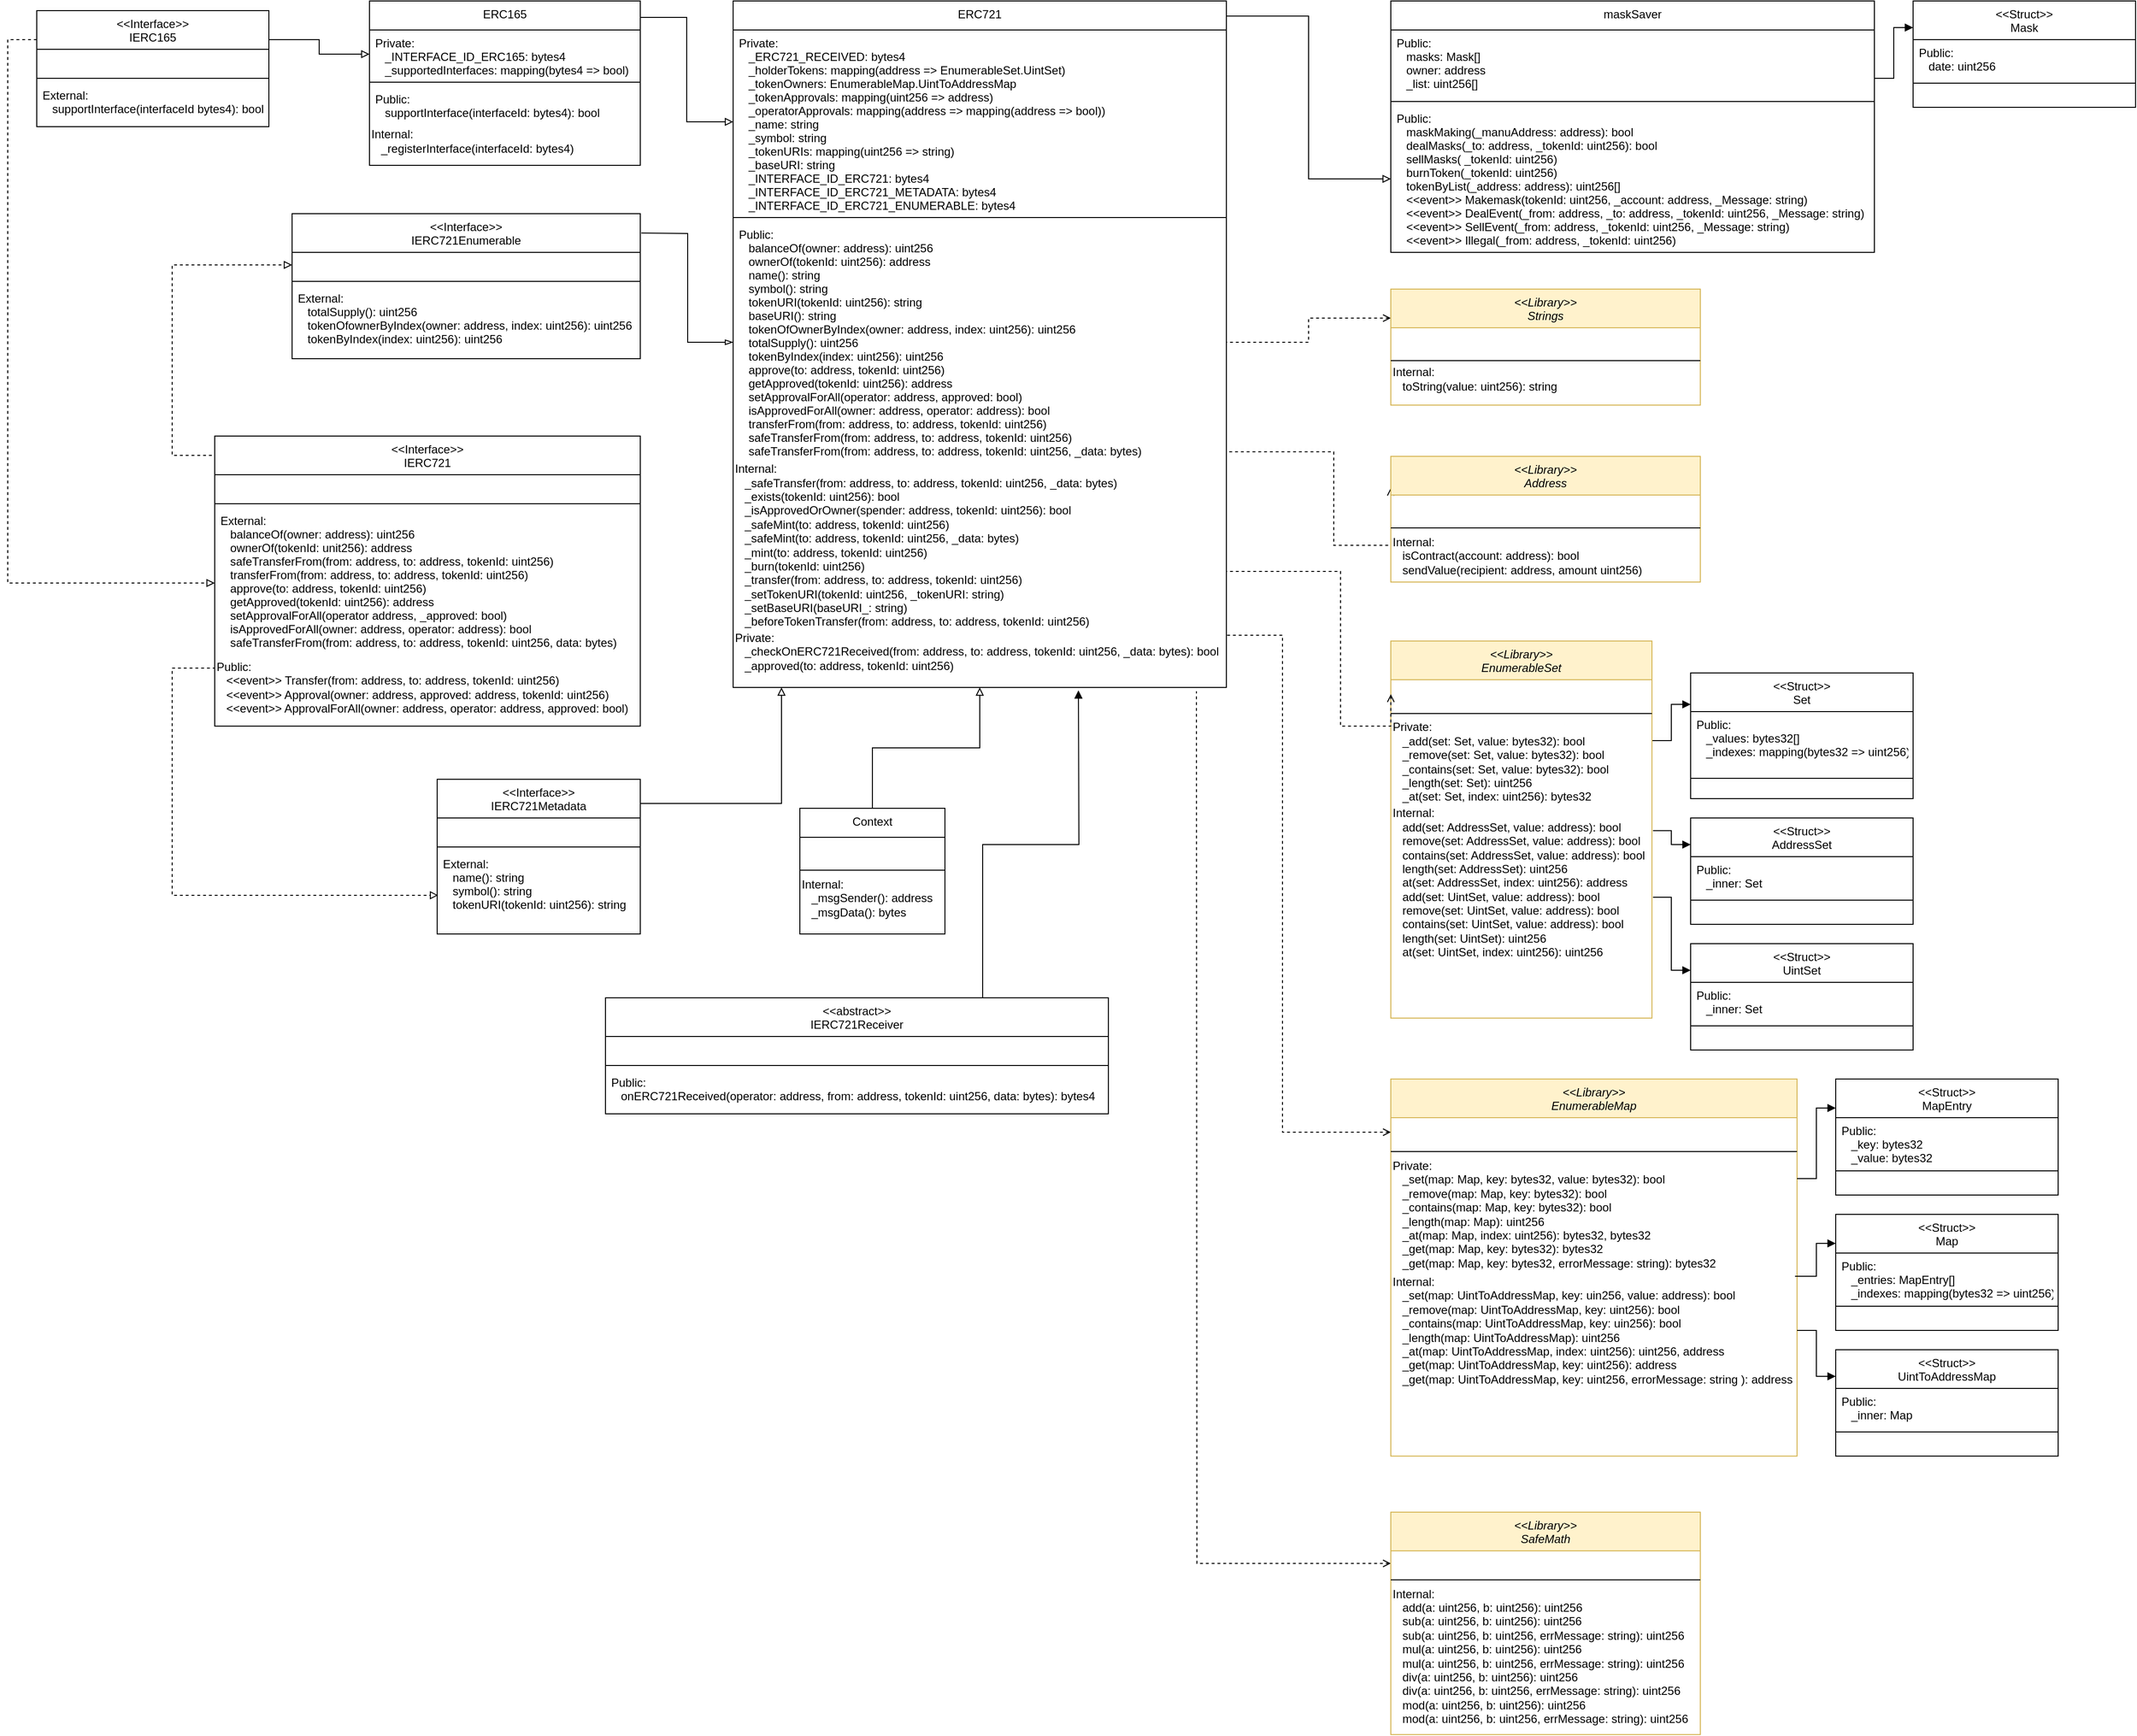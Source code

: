 <mxfile version="13.1.2" type="device"><diagram id="C5RBs43oDa-KdzZeNtuy" name="Page-1"><mxGraphModel dx="1570" dy="1242" grid="0" gridSize="10" guides="1" tooltips="1" connect="1" arrows="1" fold="1" page="0" pageScale="1" pageWidth="827" pageHeight="1169" background="none" math="0" shadow="0"><root><mxCell id="WIyWlLk6GJQsqaUBKTNV-0"/><mxCell id="WIyWlLk6GJQsqaUBKTNV-1" parent="WIyWlLk6GJQsqaUBKTNV-0"/><mxCell id="c-GMoZxC3GOVwgMM6Htn-142" style="edgeStyle=orthogonalEdgeStyle;rounded=0;orthogonalLoop=1;jettySize=auto;html=1;exitX=1;exitY=0.25;exitDx=0;exitDy=0;entryX=0;entryY=0.5;entryDx=0;entryDy=0;endArrow=block;endFill=0;" edge="1" parent="WIyWlLk6GJQsqaUBKTNV-1" source="c-GMoZxC3GOVwgMM6Htn-13" target="c-GMoZxC3GOVwgMM6Htn-94"><mxGeometry relative="1" as="geometry"/></mxCell><mxCell id="c-GMoZxC3GOVwgMM6Htn-150" style="edgeStyle=orthogonalEdgeStyle;rounded=0;orthogonalLoop=1;jettySize=auto;html=1;exitX=0;exitY=0.25;exitDx=0;exitDy=0;endArrow=block;endFill=0;dashed=1;" edge="1" parent="WIyWlLk6GJQsqaUBKTNV-1" source="c-GMoZxC3GOVwgMM6Htn-13" target="c-GMoZxC3GOVwgMM6Htn-11"><mxGeometry relative="1" as="geometry"><Array as="points"><mxPoint x="870" y="100"/><mxPoint x="870" y="662"/></Array></mxGeometry></mxCell><mxCell id="c-GMoZxC3GOVwgMM6Htn-151" style="edgeStyle=orthogonalEdgeStyle;rounded=0;orthogonalLoop=1;jettySize=auto;html=1;entryX=0;entryY=0.5;entryDx=0;entryDy=0;exitX=0.999;exitY=0.022;exitDx=0;exitDy=0;exitPerimeter=0;endArrow=block;endFill=0;" edge="1" parent="WIyWlLk6GJQsqaUBKTNV-1" source="c-GMoZxC3GOVwgMM6Htn-129" target="c-GMoZxC3GOVwgMM6Htn-115"><mxGeometry relative="1" as="geometry"><mxPoint x="2150" y="100" as="sourcePoint"/></mxGeometry></mxCell><mxCell id="c-GMoZxC3GOVwgMM6Htn-137" style="edgeStyle=orthogonalEdgeStyle;rounded=0;orthogonalLoop=1;jettySize=auto;html=1;entryX=0.5;entryY=1;entryDx=0;entryDy=0;exitX=0.5;exitY=0;exitDx=0;exitDy=0;endArrow=block;endFill=0;" edge="1" parent="WIyWlLk6GJQsqaUBKTNV-1" source="c-GMoZxC3GOVwgMM6Htn-98" target="c-GMoZxC3GOVwgMM6Htn-129"><mxGeometry relative="1" as="geometry"><mxPoint x="1530" y="833" as="sourcePoint"/></mxGeometry></mxCell><mxCell id="c-GMoZxC3GOVwgMM6Htn-139" style="edgeStyle=orthogonalEdgeStyle;rounded=0;orthogonalLoop=1;jettySize=auto;html=1;endArrow=blockThin;endFill=0;" edge="1" parent="WIyWlLk6GJQsqaUBKTNV-1" target="c-GMoZxC3GOVwgMM6Htn-132"><mxGeometry relative="1" as="geometry"><mxPoint x="1525" y="300" as="sourcePoint"/></mxGeometry></mxCell><mxCell id="c-GMoZxC3GOVwgMM6Htn-140" style="edgeStyle=orthogonalEdgeStyle;rounded=0;orthogonalLoop=1;jettySize=auto;html=1;exitX=1;exitY=0.25;exitDx=0;exitDy=0;endArrow=block;endFill=0;" edge="1" parent="WIyWlLk6GJQsqaUBKTNV-1" source="c-GMoZxC3GOVwgMM6Htn-75"><mxGeometry relative="1" as="geometry"><mxPoint x="1670" y="770" as="targetPoint"/><Array as="points"><mxPoint x="1524" y="890"/><mxPoint x="1670" y="890"/></Array></mxGeometry></mxCell><mxCell id="c-GMoZxC3GOVwgMM6Htn-141" style="edgeStyle=orthogonalEdgeStyle;rounded=0;orthogonalLoop=1;jettySize=auto;html=1;exitX=1;exitY=0.1;exitDx=0;exitDy=0;entryX=0;entryY=0.5;entryDx=0;entryDy=0;exitPerimeter=0;endArrow=block;endFill=0;" edge="1" parent="WIyWlLk6GJQsqaUBKTNV-1" source="c-GMoZxC3GOVwgMM6Htn-93" target="c-GMoZxC3GOVwgMM6Htn-130"><mxGeometry relative="1" as="geometry"/></mxCell><mxCell id="c-GMoZxC3GOVwgMM6Htn-148" style="edgeStyle=orthogonalEdgeStyle;rounded=0;orthogonalLoop=1;jettySize=auto;html=1;exitX=0;exitY=0.5;exitDx=0;exitDy=0;entryX=0;entryY=0.5;entryDx=0;entryDy=0;endArrow=block;endFill=0;dashed=1;" edge="1" parent="WIyWlLk6GJQsqaUBKTNV-1" source="c-GMoZxC3GOVwgMM6Htn-8" target="c-GMoZxC3GOVwgMM6Htn-86"><mxGeometry relative="1" as="geometry"><Array as="points"><mxPoint x="1084" y="530"/><mxPoint x="1040" y="530"/><mxPoint x="1040" y="333"/></Array></mxGeometry></mxCell><mxCell id="c-GMoZxC3GOVwgMM6Htn-149" style="edgeStyle=orthogonalEdgeStyle;rounded=0;orthogonalLoop=1;jettySize=auto;html=1;exitX=0;exitY=0.5;exitDx=0;exitDy=0;entryX=0.005;entryY=0.605;entryDx=0;entryDy=0;entryPerimeter=0;endArrow=block;endFill=0;dashed=1;" edge="1" parent="WIyWlLk6GJQsqaUBKTNV-1" source="c-GMoZxC3GOVwgMM6Htn-8" target="c-GMoZxC3GOVwgMM6Htn-78"><mxGeometry relative="1" as="geometry"><Array as="points"><mxPoint x="1084" y="750"/><mxPoint x="1040" y="750"/><mxPoint x="1040" y="985"/></Array></mxGeometry></mxCell><mxCell id="c-GMoZxC3GOVwgMM6Htn-152" style="edgeStyle=orthogonalEdgeStyle;rounded=0;orthogonalLoop=1;jettySize=auto;html=1;exitX=0;exitY=0.25;exitDx=0;exitDy=0;entryX=1;entryY=0.5;entryDx=0;entryDy=0;dashed=1;startArrow=open;startFill=0;endArrow=none;endFill=0;" edge="1" parent="WIyWlLk6GJQsqaUBKTNV-1" source="c-GMoZxC3GOVwgMM6Htn-67" target="c-GMoZxC3GOVwgMM6Htn-132"><mxGeometry relative="1" as="geometry"/></mxCell><mxCell id="c-GMoZxC3GOVwgMM6Htn-13" value="&lt;&lt;Interface&gt;&gt;&#10;IERC165" style="swimlane;fontStyle=0;align=center;verticalAlign=top;childLayout=stackLayout;horizontal=1;startSize=40;horizontalStack=0;resizeParent=1;resizeLast=0;collapsible=1;marginBottom=0;rounded=0;shadow=0;strokeWidth=1;" vertex="1" parent="WIyWlLk6GJQsqaUBKTNV-1"><mxGeometry x="900" y="70" width="240" height="120" as="geometry"><mxRectangle x="130" y="380" width="160" height="26" as="alternateBounds"/></mxGeometry></mxCell><mxCell id="c-GMoZxC3GOVwgMM6Htn-14" value=" " style="text;align=left;verticalAlign=top;spacingLeft=4;spacingRight=4;overflow=hidden;rotatable=0;points=[[0,0.5],[1,0.5]];portConstraint=eastwest;" vertex="1" parent="c-GMoZxC3GOVwgMM6Htn-13"><mxGeometry y="40" width="240" height="26" as="geometry"/></mxCell><mxCell id="c-GMoZxC3GOVwgMM6Htn-16" value="" style="line;html=1;strokeWidth=1;align=left;verticalAlign=middle;spacingTop=-1;spacingLeft=3;spacingRight=3;rotatable=0;labelPosition=right;points=[];portConstraint=eastwest;" vertex="1" parent="c-GMoZxC3GOVwgMM6Htn-13"><mxGeometry y="66" width="240" height="8" as="geometry"/></mxCell><mxCell id="c-GMoZxC3GOVwgMM6Htn-18" value="External:&#10;   supportInterface(interfaceId bytes4): bool" style="text;align=left;verticalAlign=top;spacingLeft=4;spacingRight=4;overflow=hidden;rotatable=0;points=[[0,0.5],[1,0.5]];portConstraint=eastwest;" vertex="1" parent="c-GMoZxC3GOVwgMM6Htn-13"><mxGeometry y="74" width="240" height="36" as="geometry"/></mxCell><mxCell id="c-GMoZxC3GOVwgMM6Htn-85" value="&lt;&lt;Interface&gt;&gt;&#10;IERC721Enumerable" style="swimlane;fontStyle=0;align=center;verticalAlign=top;childLayout=stackLayout;horizontal=1;startSize=40;horizontalStack=0;resizeParent=1;resizeLast=0;collapsible=1;marginBottom=0;rounded=0;shadow=0;strokeWidth=1;" vertex="1" parent="WIyWlLk6GJQsqaUBKTNV-1"><mxGeometry x="1164" y="280" width="360" height="150" as="geometry"><mxRectangle x="130" y="380" width="160" height="26" as="alternateBounds"/></mxGeometry></mxCell><mxCell id="c-GMoZxC3GOVwgMM6Htn-86" value=" " style="text;align=left;verticalAlign=top;spacingLeft=4;spacingRight=4;overflow=hidden;rotatable=0;points=[[0,0.5],[1,0.5]];portConstraint=eastwest;" vertex="1" parent="c-GMoZxC3GOVwgMM6Htn-85"><mxGeometry y="40" width="360" height="26" as="geometry"/></mxCell><mxCell id="c-GMoZxC3GOVwgMM6Htn-87" value="" style="line;html=1;strokeWidth=1;align=left;verticalAlign=middle;spacingTop=-1;spacingLeft=3;spacingRight=3;rotatable=0;labelPosition=right;points=[];portConstraint=eastwest;" vertex="1" parent="c-GMoZxC3GOVwgMM6Htn-85"><mxGeometry y="66" width="360" height="8" as="geometry"/></mxCell><mxCell id="c-GMoZxC3GOVwgMM6Htn-88" value="External:&#10;   totalSupply(): uint256&#10;   tokenOfownerByIndex(owner: address, index: uint256): uint256&#10;   tokenByIndex(index: uint256): uint256" style="text;align=left;verticalAlign=top;spacingLeft=4;spacingRight=4;overflow=hidden;rotatable=0;points=[[0,0.5],[1,0.5]];portConstraint=eastwest;fontStyle=0" vertex="1" parent="c-GMoZxC3GOVwgMM6Htn-85"><mxGeometry y="74" width="360" height="76" as="geometry"/></mxCell><mxCell id="c-GMoZxC3GOVwgMM6Htn-7" value="&lt;&lt;Interface&gt;&gt;&#10;IERC721" style="swimlane;fontStyle=0;align=center;verticalAlign=top;childLayout=stackLayout;horizontal=1;startSize=40;horizontalStack=0;resizeParent=1;resizeLast=0;collapsible=1;marginBottom=0;rounded=0;shadow=0;strokeWidth=1;" vertex="1" parent="WIyWlLk6GJQsqaUBKTNV-1"><mxGeometry x="1084" y="510" width="440" height="300" as="geometry"><mxRectangle x="130" y="380" width="160" height="26" as="alternateBounds"/></mxGeometry></mxCell><mxCell id="c-GMoZxC3GOVwgMM6Htn-8" value=" " style="text;align=left;verticalAlign=top;spacingLeft=4;spacingRight=4;overflow=hidden;rotatable=0;points=[[0,0.5],[1,0.5]];portConstraint=eastwest;" vertex="1" parent="c-GMoZxC3GOVwgMM6Htn-7"><mxGeometry y="40" width="440" height="26" as="geometry"/></mxCell><mxCell id="c-GMoZxC3GOVwgMM6Htn-10" value="" style="line;html=1;strokeWidth=1;align=left;verticalAlign=middle;spacingTop=-1;spacingLeft=3;spacingRight=3;rotatable=0;labelPosition=right;points=[];portConstraint=eastwest;" vertex="1" parent="c-GMoZxC3GOVwgMM6Htn-7"><mxGeometry y="66" width="440" height="8" as="geometry"/></mxCell><mxCell id="c-GMoZxC3GOVwgMM6Htn-11" value="External:&#10;   balanceOf(owner: address): uint256 &#10;   ownerOf(tokenId: unit256): address&#10;   safeTransferFrom(from: address, to: address, tokenId: uint256)&#10;   transferFrom(from: address, to: address, tokenId: uint256)&#10;   approve(to: address, tokenId: uint256)&#10;   getApproved(tokenId: uint256): address&#10;   setApprovalForAll(operator address, _approved: bool)&#10;   isApprovedForAll(owner: address, operator: address): bool&#10;   safeTransferFrom(from: address, to: address, tokenId: uint256, data: bytes)" style="text;align=left;verticalAlign=top;spacingLeft=4;spacingRight=4;overflow=hidden;rotatable=0;points=[[0,0.5],[1,0.5]];portConstraint=eastwest;fontStyle=0" vertex="1" parent="c-GMoZxC3GOVwgMM6Htn-7"><mxGeometry y="74" width="440" height="156" as="geometry"/></mxCell><mxCell id="c-GMoZxC3GOVwgMM6Htn-71" value="Public:&lt;br&gt;&amp;nbsp; &amp;nbsp;&amp;lt;&amp;lt;event&amp;gt;&amp;gt; Transfer(from: address, to: address, tokenId: uint256)&lt;br&gt;&amp;nbsp; &amp;nbsp;&amp;lt;&amp;lt;event&amp;gt;&amp;gt; Approval(owner: address, approved: address, tokenId: uint256)&lt;br&gt;&lt;span style=&quot;text-align: center&quot;&gt;&amp;nbsp; &amp;nbsp;&amp;lt;&amp;lt;event&amp;gt;&amp;gt; ApprovalForAll(owner: address, operator: address, approved: bool)&lt;/span&gt;" style="text;html=1;align=left;verticalAlign=middle;resizable=0;points=[];autosize=1;" vertex="1" parent="c-GMoZxC3GOVwgMM6Htn-7"><mxGeometry y="230" width="440" height="60" as="geometry"/></mxCell><mxCell id="c-GMoZxC3GOVwgMM6Htn-112" value="maskSaver" style="swimlane;fontStyle=0;align=center;verticalAlign=top;childLayout=stackLayout;horizontal=1;startSize=30;horizontalStack=0;resizeParent=1;resizeLast=0;collapsible=1;marginBottom=0;rounded=0;shadow=0;strokeWidth=1;" vertex="1" parent="WIyWlLk6GJQsqaUBKTNV-1"><mxGeometry x="2300" y="60" width="500" height="260" as="geometry"><mxRectangle x="130" y="380" width="160" height="26" as="alternateBounds"/></mxGeometry></mxCell><mxCell id="c-GMoZxC3GOVwgMM6Htn-113" value="Public:&#10;   masks: Mask[]&#10;   owner: address&#10;   _list: uint256[]&#10;" style="text;align=left;verticalAlign=top;spacingLeft=4;spacingRight=4;overflow=hidden;rotatable=0;points=[[0,0.5],[1,0.5]];portConstraint=eastwest;" vertex="1" parent="c-GMoZxC3GOVwgMM6Htn-112"><mxGeometry y="30" width="500" height="70" as="geometry"/></mxCell><mxCell id="c-GMoZxC3GOVwgMM6Htn-114" value="" style="line;html=1;strokeWidth=1;align=left;verticalAlign=middle;spacingTop=-1;spacingLeft=3;spacingRight=3;rotatable=0;labelPosition=right;points=[];portConstraint=eastwest;" vertex="1" parent="c-GMoZxC3GOVwgMM6Htn-112"><mxGeometry y="100" width="500" height="8" as="geometry"/></mxCell><mxCell id="c-GMoZxC3GOVwgMM6Htn-115" value="Public:&#10;   maskMaking(_manuAddress: address): bool&#10;   dealMasks(_to: address, _tokenId: uint256): bool&#10;   sellMasks( _tokenId: uint256)&#10;   burnToken(_tokenId: uint256)&#10;   tokenByList(_address: address): uint256[]&#10;   &lt;&lt;event&gt;&gt; Makemask(tokenId: uint256, _account: address, _Message: string)&#10;   &lt;&lt;event&gt;&gt; DealEvent(_from: address, _to: address, _tokenId: uint256, _Message: string)&#10;   &lt;&lt;event&gt;&gt; SellEvent(_from: address, _tokenId: uint256, _Message: string)&#10;   &lt;&lt;event&gt;&gt; Illegal(_from: address, _tokenId: uint256)&#10;   " style="text;align=left;verticalAlign=top;spacingLeft=4;spacingRight=4;overflow=hidden;rotatable=0;points=[[0,0.5],[1,0.5]];portConstraint=eastwest;fontStyle=0" vertex="1" parent="c-GMoZxC3GOVwgMM6Htn-112"><mxGeometry y="108" width="500" height="152" as="geometry"/></mxCell><mxCell id="c-GMoZxC3GOVwgMM6Htn-166" style="edgeStyle=orthogonalEdgeStyle;rounded=0;orthogonalLoop=1;jettySize=auto;html=1;exitX=0;exitY=0.25;exitDx=0;exitDy=0;entryX=1;entryY=0.714;entryDx=0;entryDy=0;entryPerimeter=0;endArrow=none;endFill=0;startArrow=block;startFill=1;" edge="1" parent="WIyWlLk6GJQsqaUBKTNV-1" source="c-GMoZxC3GOVwgMM6Htn-117" target="c-GMoZxC3GOVwgMM6Htn-113"><mxGeometry relative="1" as="geometry"/></mxCell><mxCell id="c-GMoZxC3GOVwgMM6Htn-117" value="&lt;&lt;Struct&gt;&gt;&#10;Mask" style="swimlane;fontStyle=0;align=center;verticalAlign=top;childLayout=stackLayout;horizontal=1;startSize=40;horizontalStack=0;resizeParent=1;resizeLast=0;collapsible=1;marginBottom=0;rounded=0;shadow=0;strokeWidth=1;" vertex="1" parent="WIyWlLk6GJQsqaUBKTNV-1"><mxGeometry x="2840" y="60" width="230" height="110" as="geometry"><mxRectangle x="130" y="380" width="160" height="26" as="alternateBounds"/></mxGeometry></mxCell><mxCell id="c-GMoZxC3GOVwgMM6Htn-118" value="Public:&#10;   date: uint256" style="text;align=left;verticalAlign=top;spacingLeft=4;spacingRight=4;overflow=hidden;rotatable=0;points=[[0,0.5],[1,0.5]];portConstraint=eastwest;" vertex="1" parent="c-GMoZxC3GOVwgMM6Htn-117"><mxGeometry y="40" width="230" height="40" as="geometry"/></mxCell><mxCell id="c-GMoZxC3GOVwgMM6Htn-119" value="" style="line;html=1;strokeWidth=1;align=left;verticalAlign=middle;spacingTop=-1;spacingLeft=3;spacingRight=3;rotatable=0;labelPosition=right;points=[];portConstraint=eastwest;" vertex="1" parent="c-GMoZxC3GOVwgMM6Htn-117"><mxGeometry y="80" width="230" height="10" as="geometry"/></mxCell><mxCell id="c-GMoZxC3GOVwgMM6Htn-129" value="ERC721" style="swimlane;fontStyle=0;align=center;verticalAlign=top;childLayout=stackLayout;horizontal=1;startSize=30;horizontalStack=0;resizeParent=1;resizeLast=0;collapsible=1;marginBottom=0;rounded=0;shadow=0;strokeWidth=1;" vertex="1" parent="WIyWlLk6GJQsqaUBKTNV-1"><mxGeometry x="1620" y="60" width="510" height="710" as="geometry"><mxRectangle x="130" y="380" width="160" height="26" as="alternateBounds"/></mxGeometry></mxCell><mxCell id="c-GMoZxC3GOVwgMM6Htn-130" value="Private:&#10;   _ERC721_RECEIVED: bytes4&#10;   _holderTokens: mapping(address =&gt; EnumerableSet.UintSet)&#10;   _tokenOwners: EnumerableMap.UintToAddressMap&#10;   _tokenApprovals: mapping(uint256 =&gt; address)&#10;   _operatorApprovals: mapping(address =&gt; mapping(address =&gt; bool))&#10;   _name: string&#10;   _symbol: string&#10;   _tokenURIs: mapping(uint256 =&gt; string)&#10;   _baseURI: string&#10;   _INTERFACE_ID_ERC721: bytes4&#10;   _INTERFACE_ID_ERC721_METADATA: bytes4&#10;   _INTERFACE_ID_ERC721_ENUMERABLE: bytes4" style="text;align=left;verticalAlign=top;spacingLeft=4;spacingRight=4;overflow=hidden;rotatable=0;points=[[0,0.5],[1,0.5]];portConstraint=eastwest;" vertex="1" parent="c-GMoZxC3GOVwgMM6Htn-129"><mxGeometry y="30" width="510" height="190" as="geometry"/></mxCell><mxCell id="c-GMoZxC3GOVwgMM6Htn-131" value="" style="line;html=1;strokeWidth=1;align=left;verticalAlign=middle;spacingTop=-1;spacingLeft=3;spacingRight=3;rotatable=0;labelPosition=right;points=[];portConstraint=eastwest;" vertex="1" parent="c-GMoZxC3GOVwgMM6Htn-129"><mxGeometry y="220" width="510" height="8" as="geometry"/></mxCell><mxCell id="c-GMoZxC3GOVwgMM6Htn-132" value="Public:&#10;   balanceOf(owner: address): uint256&#10;   ownerOf(tokenId: uint256): address&#10;   name(): string&#10;   symbol(): string&#10;   tokenURI(tokenId: uint256): string&#10;   baseURI(): string&#10;   tokenOfOwnerByIndex(owner: address, index: uint256): uint256&#10;   totalSupply(): uint256&#10;   tokenByIndex(index: uint256): uint256&#10;   approve(to: address, tokenId: uint256)&#10;   getApproved(tokenId: uint256): address&#10;   setApprovalForAll(operator: address, approved: bool)&#10;   isApprovedForAll(owner: address, operator: address): bool&#10;   transferFrom(from: address, to: address, tokenId: uint256)&#10;   safeTransferFrom(from: address, to: address, tokenId: uint256)&#10;   safeTransferFrom(from: address, to: address, tokenId: uint256, _data: bytes)" style="text;align=left;verticalAlign=top;spacingLeft=4;spacingRight=4;overflow=hidden;rotatable=0;points=[[0,0.5],[1,0.5]];portConstraint=eastwest;fontStyle=0" vertex="1" parent="c-GMoZxC3GOVwgMM6Htn-129"><mxGeometry y="228" width="510" height="250" as="geometry"/></mxCell><mxCell id="c-GMoZxC3GOVwgMM6Htn-133" value="Internal:&lt;br&gt;&amp;nbsp; &amp;nbsp;_safeTransfer(from: address, to: address, tokenId: uint256, _data: bytes)&lt;br&gt;&amp;nbsp; &amp;nbsp;_exists(tokenId: uint256): bool&lt;br&gt;&amp;nbsp; &amp;nbsp;_isApprovedOrOwner(spender: address, tokenId: uint256): bool&lt;br&gt;&amp;nbsp; &amp;nbsp;_safeMint(to: address, tokenId: uint256)&lt;br&gt;&amp;nbsp; &amp;nbsp;_safeMint(to: address, tokenId: uint256, _data: bytes)&lt;br&gt;&amp;nbsp; &amp;nbsp;_mint(to: address, tokenId: uint256)&lt;br&gt;&amp;nbsp; &amp;nbsp;_burn(tokenId: uint256)&lt;br&gt;&amp;nbsp; &amp;nbsp;_transfer(from: address, to: address, tokenId: uint256)&lt;br&gt;&amp;nbsp; &amp;nbsp;_setTokenURI(tokenId: uint256, _tokenURI: string)&lt;br&gt;&amp;nbsp; &amp;nbsp;_setBaseURI(baseURI_: string)&lt;br&gt;&amp;nbsp; &amp;nbsp;_beforeTokenTransfer(from: address, to: address, tokenId: uint256)" style="text;html=1;align=left;verticalAlign=middle;resizable=0;points=[];autosize=1;" vertex="1" parent="c-GMoZxC3GOVwgMM6Htn-129"><mxGeometry y="478" width="510" height="170" as="geometry"/></mxCell><mxCell id="c-GMoZxC3GOVwgMM6Htn-134" value="Private:&lt;br&gt;&amp;nbsp; &amp;nbsp;_checkOnERC721Received(from: address, to: address, tokenId: uint256, _data: bytes): bool&lt;br&gt;&amp;nbsp; &amp;nbsp;_approved(to: address, tokenId: uint256)" style="text;html=1;align=left;verticalAlign=middle;resizable=0;points=[];autosize=1;" vertex="1" parent="c-GMoZxC3GOVwgMM6Htn-129"><mxGeometry y="648" width="510" height="50" as="geometry"/></mxCell><mxCell id="c-GMoZxC3GOVwgMM6Htn-75" value="&lt;&lt;Interface&gt;&gt;&#10;IERC721Metadata" style="swimlane;fontStyle=0;align=center;verticalAlign=top;childLayout=stackLayout;horizontal=1;startSize=40;horizontalStack=0;resizeParent=1;resizeLast=0;collapsible=1;marginBottom=0;rounded=0;shadow=0;strokeWidth=1;" vertex="1" parent="WIyWlLk6GJQsqaUBKTNV-1"><mxGeometry x="1314" y="865" width="210" height="160" as="geometry"><mxRectangle x="130" y="380" width="160" height="26" as="alternateBounds"/></mxGeometry></mxCell><mxCell id="c-GMoZxC3GOVwgMM6Htn-76" value=" " style="text;align=left;verticalAlign=top;spacingLeft=4;spacingRight=4;overflow=hidden;rotatable=0;points=[[0,0.5],[1,0.5]];portConstraint=eastwest;" vertex="1" parent="c-GMoZxC3GOVwgMM6Htn-75"><mxGeometry y="40" width="210" height="26" as="geometry"/></mxCell><mxCell id="c-GMoZxC3GOVwgMM6Htn-77" value="" style="line;html=1;strokeWidth=1;align=left;verticalAlign=middle;spacingTop=-1;spacingLeft=3;spacingRight=3;rotatable=0;labelPosition=right;points=[];portConstraint=eastwest;" vertex="1" parent="c-GMoZxC3GOVwgMM6Htn-75"><mxGeometry y="66" width="210" height="8" as="geometry"/></mxCell><mxCell id="c-GMoZxC3GOVwgMM6Htn-78" value="External:&#10;   name(): string&#10;   symbol(): string&#10;   tokenURI(tokenId: uint256): string" style="text;align=left;verticalAlign=top;spacingLeft=4;spacingRight=4;overflow=hidden;rotatable=0;points=[[0,0.5],[1,0.5]];portConstraint=eastwest;fontStyle=0" vertex="1" parent="c-GMoZxC3GOVwgMM6Htn-75"><mxGeometry y="74" width="210" height="76" as="geometry"/></mxCell><mxCell id="c-GMoZxC3GOVwgMM6Htn-93" value="ERC165" style="swimlane;fontStyle=0;align=center;verticalAlign=top;childLayout=stackLayout;horizontal=1;startSize=30;horizontalStack=0;resizeParent=1;resizeLast=0;collapsible=1;marginBottom=0;rounded=0;shadow=0;strokeWidth=1;" vertex="1" parent="WIyWlLk6GJQsqaUBKTNV-1"><mxGeometry x="1244" y="60" width="280" height="170" as="geometry"><mxRectangle x="130" y="380" width="160" height="26" as="alternateBounds"/></mxGeometry></mxCell><mxCell id="c-GMoZxC3GOVwgMM6Htn-94" value="Private:&#10;   _INTERFACE_ID_ERC165: bytes4&#10;   _supportedInterfaces: mapping(bytes4 =&gt; bool)" style="text;align=left;verticalAlign=top;spacingLeft=4;spacingRight=4;overflow=hidden;rotatable=0;points=[[0,0.5],[1,0.5]];portConstraint=eastwest;" vertex="1" parent="c-GMoZxC3GOVwgMM6Htn-93"><mxGeometry y="30" width="280" height="50" as="geometry"/></mxCell><mxCell id="c-GMoZxC3GOVwgMM6Htn-95" value="" style="line;html=1;strokeWidth=1;align=left;verticalAlign=middle;spacingTop=-1;spacingLeft=3;spacingRight=3;rotatable=0;labelPosition=right;points=[];portConstraint=eastwest;" vertex="1" parent="c-GMoZxC3GOVwgMM6Htn-93"><mxGeometry y="80" width="280" height="8" as="geometry"/></mxCell><mxCell id="c-GMoZxC3GOVwgMM6Htn-96" value="Public:&#10;   supportInterface(interfaceId: bytes4): bool" style="text;align=left;verticalAlign=top;spacingLeft=4;spacingRight=4;overflow=hidden;rotatable=0;points=[[0,0.5],[1,0.5]];portConstraint=eastwest;fontStyle=0" vertex="1" parent="c-GMoZxC3GOVwgMM6Htn-93"><mxGeometry y="88" width="280" height="42" as="geometry"/></mxCell><mxCell id="c-GMoZxC3GOVwgMM6Htn-97" value="Internal:&lt;br&gt;&lt;div&gt;&lt;span&gt;&amp;nbsp; &amp;nbsp;_registerInterface(interfaceId: bytes4)&lt;/span&gt;&lt;/div&gt;" style="text;html=1;align=left;verticalAlign=middle;resizable=0;points=[];autosize=1;" vertex="1" parent="c-GMoZxC3GOVwgMM6Htn-93"><mxGeometry y="130" width="280" height="30" as="geometry"/></mxCell><mxCell id="c-GMoZxC3GOVwgMM6Htn-153" style="edgeStyle=orthogonalEdgeStyle;rounded=0;orthogonalLoop=1;jettySize=auto;html=1;exitX=0;exitY=0.25;exitDx=0;exitDy=0;entryX=1.003;entryY=0.953;entryDx=0;entryDy=0;entryPerimeter=0;startArrow=open;startFill=0;endArrow=none;endFill=0;dashed=1;" edge="1" parent="WIyWlLk6GJQsqaUBKTNV-1" source="c-GMoZxC3GOVwgMM6Htn-20" target="c-GMoZxC3GOVwgMM6Htn-132"><mxGeometry relative="1" as="geometry"><Array as="points"><mxPoint x="2241" y="623"/><mxPoint x="2241" y="526"/></Array></mxGeometry></mxCell><mxCell id="c-GMoZxC3GOVwgMM6Htn-167" style="edgeStyle=orthogonalEdgeStyle;rounded=0;orthogonalLoop=1;jettySize=auto;html=1;exitX=0;exitY=0.25;exitDx=0;exitDy=0;entryX=1;entryY=0.256;entryDx=0;entryDy=0;entryPerimeter=0;endArrow=none;endFill=0;startArrow=block;startFill=1;" edge="1" parent="WIyWlLk6GJQsqaUBKTNV-1" source="zkfFHV4jXpPFQw0GAbJ--6" target="c-GMoZxC3GOVwgMM6Htn-27"><mxGeometry relative="1" as="geometry"/></mxCell><mxCell id="zkfFHV4jXpPFQw0GAbJ--6" value="&lt;&lt;Struct&gt;&gt;&#10;Set" style="swimlane;fontStyle=0;align=center;verticalAlign=top;childLayout=stackLayout;horizontal=1;startSize=40;horizontalStack=0;resizeParent=1;resizeLast=0;collapsible=1;marginBottom=0;rounded=0;shadow=0;strokeWidth=1;" parent="WIyWlLk6GJQsqaUBKTNV-1" vertex="1"><mxGeometry x="2610" y="755" width="230" height="130" as="geometry"><mxRectangle x="130" y="380" width="160" height="26" as="alternateBounds"/></mxGeometry></mxCell><mxCell id="zkfFHV4jXpPFQw0GAbJ--7" value="Public:&#10;   _values: bytes32[]&#10;   _indexes: mapping(bytes32 =&gt; uint256)" style="text;align=left;verticalAlign=top;spacingLeft=4;spacingRight=4;overflow=hidden;rotatable=0;points=[[0,0.5],[1,0.5]];portConstraint=eastwest;" parent="zkfFHV4jXpPFQw0GAbJ--6" vertex="1"><mxGeometry y="40" width="230" height="64" as="geometry"/></mxCell><mxCell id="zkfFHV4jXpPFQw0GAbJ--9" value="" style="line;html=1;strokeWidth=1;align=left;verticalAlign=middle;spacingTop=-1;spacingLeft=3;spacingRight=3;rotatable=0;labelPosition=right;points=[];portConstraint=eastwest;" parent="zkfFHV4jXpPFQw0GAbJ--6" vertex="1"><mxGeometry y="104" width="230" height="10" as="geometry"/></mxCell><mxCell id="c-GMoZxC3GOVwgMM6Htn-169" style="edgeStyle=orthogonalEdgeStyle;rounded=0;orthogonalLoop=1;jettySize=auto;html=1;exitX=0;exitY=0.25;exitDx=0;exitDy=0;entryX=1.004;entryY=0.163;entryDx=0;entryDy=0;entryPerimeter=0;endArrow=none;endFill=0;startArrow=block;startFill=1;" edge="1" parent="WIyWlLk6GJQsqaUBKTNV-1" source="c-GMoZxC3GOVwgMM6Htn-32" target="c-GMoZxC3GOVwgMM6Htn-47"><mxGeometry relative="1" as="geometry"/></mxCell><mxCell id="c-GMoZxC3GOVwgMM6Htn-32" value="&lt;&lt;Struct&gt;&gt;&#10;AddressSet" style="swimlane;fontStyle=0;align=center;verticalAlign=top;childLayout=stackLayout;horizontal=1;startSize=40;horizontalStack=0;resizeParent=1;resizeLast=0;collapsible=1;marginBottom=0;rounded=0;shadow=0;strokeWidth=1;" vertex="1" parent="WIyWlLk6GJQsqaUBKTNV-1"><mxGeometry x="2610" y="905" width="230" height="110" as="geometry"><mxRectangle x="130" y="380" width="160" height="26" as="alternateBounds"/></mxGeometry></mxCell><mxCell id="c-GMoZxC3GOVwgMM6Htn-33" value="Public:&#10;   _inner: Set" style="text;align=left;verticalAlign=top;spacingLeft=4;spacingRight=4;overflow=hidden;rotatable=0;points=[[0,0.5],[1,0.5]];portConstraint=eastwest;" vertex="1" parent="c-GMoZxC3GOVwgMM6Htn-32"><mxGeometry y="40" width="230" height="40" as="geometry"/></mxCell><mxCell id="c-GMoZxC3GOVwgMM6Htn-34" value="" style="line;html=1;strokeWidth=1;align=left;verticalAlign=middle;spacingTop=-1;spacingLeft=3;spacingRight=3;rotatable=0;labelPosition=right;points=[];portConstraint=eastwest;" vertex="1" parent="c-GMoZxC3GOVwgMM6Htn-32"><mxGeometry y="80" width="230" height="10" as="geometry"/></mxCell><mxCell id="c-GMoZxC3GOVwgMM6Htn-170" style="edgeStyle=orthogonalEdgeStyle;rounded=0;orthogonalLoop=1;jettySize=auto;html=1;exitX=0;exitY=0.25;exitDx=0;exitDy=0;entryX=1.004;entryY=0.594;entryDx=0;entryDy=0;entryPerimeter=0;endArrow=none;endFill=0;startArrow=block;startFill=1;" edge="1" parent="WIyWlLk6GJQsqaUBKTNV-1" source="c-GMoZxC3GOVwgMM6Htn-35" target="c-GMoZxC3GOVwgMM6Htn-47"><mxGeometry relative="1" as="geometry"/></mxCell><mxCell id="c-GMoZxC3GOVwgMM6Htn-35" value="&lt;&lt;Struct&gt;&gt;&#10;UintSet" style="swimlane;fontStyle=0;align=center;verticalAlign=top;childLayout=stackLayout;horizontal=1;startSize=40;horizontalStack=0;resizeParent=1;resizeLast=0;collapsible=1;marginBottom=0;rounded=0;shadow=0;strokeWidth=1;" vertex="1" parent="WIyWlLk6GJQsqaUBKTNV-1"><mxGeometry x="2610" y="1035" width="230" height="110" as="geometry"><mxRectangle x="130" y="380" width="160" height="26" as="alternateBounds"/></mxGeometry></mxCell><mxCell id="c-GMoZxC3GOVwgMM6Htn-36" value="Public:&#10;   _inner: Set" style="text;align=left;verticalAlign=top;spacingLeft=4;spacingRight=4;overflow=hidden;rotatable=0;points=[[0,0.5],[1,0.5]];portConstraint=eastwest;" vertex="1" parent="c-GMoZxC3GOVwgMM6Htn-35"><mxGeometry y="40" width="230" height="40" as="geometry"/></mxCell><mxCell id="c-GMoZxC3GOVwgMM6Htn-37" value="" style="line;html=1;strokeWidth=1;align=left;verticalAlign=middle;spacingTop=-1;spacingLeft=3;spacingRight=3;rotatable=0;labelPosition=right;points=[];portConstraint=eastwest;" vertex="1" parent="c-GMoZxC3GOVwgMM6Htn-35"><mxGeometry y="80" width="230" height="10" as="geometry"/></mxCell><mxCell id="c-GMoZxC3GOVwgMM6Htn-48" value="&lt;&lt;Library&gt;&gt;&#10;EnumerableMap" style="swimlane;fontStyle=2;align=center;verticalAlign=top;childLayout=stackLayout;horizontal=1;startSize=40;horizontalStack=0;resizeParent=1;resizeLast=0;collapsible=1;marginBottom=0;rounded=0;shadow=0;strokeWidth=1;fillColor=#fff2cc;strokeColor=#d6b656;" vertex="1" parent="WIyWlLk6GJQsqaUBKTNV-1"><mxGeometry x="2300" y="1175" width="420" height="390" as="geometry"><mxRectangle x="230" y="140" width="160" height="26" as="alternateBounds"/></mxGeometry></mxCell><mxCell id="c-GMoZxC3GOVwgMM6Htn-49" value=" " style="text;align=left;verticalAlign=top;spacingLeft=4;spacingRight=4;overflow=hidden;rotatable=0;points=[[0,0.5],[1,0.5]];portConstraint=eastwest;rounded=0;shadow=0;html=0;" vertex="1" parent="c-GMoZxC3GOVwgMM6Htn-48"><mxGeometry y="40" width="420" height="30" as="geometry"/></mxCell><mxCell id="c-GMoZxC3GOVwgMM6Htn-50" value="" style="line;html=1;strokeWidth=1;align=left;verticalAlign=middle;spacingTop=-1;spacingLeft=3;spacingRight=3;rotatable=0;labelPosition=right;points=[];portConstraint=eastwest;" vertex="1" parent="c-GMoZxC3GOVwgMM6Htn-48"><mxGeometry y="70" width="420" height="10" as="geometry"/></mxCell><mxCell id="c-GMoZxC3GOVwgMM6Htn-51" value="Private:&lt;br&gt;&amp;nbsp; &amp;nbsp;_set(map: Map, key: bytes32, value: bytes32): bool&lt;br&gt;&amp;nbsp; &amp;nbsp;_remove(map: Map, key: bytes32): bool&lt;br&gt;&amp;nbsp; &amp;nbsp;_contains(map: Map, key: bytes32): bool&lt;br&gt;&amp;nbsp; &amp;nbsp;_length(map: Map): uint256&lt;br&gt;&amp;nbsp; &amp;nbsp;_at(map: Map, index: uint256): bytes32, bytes32&lt;br&gt;&amp;nbsp; &amp;nbsp;_get(map: Map, key: bytes32): bytes32&lt;br&gt;&amp;nbsp; &amp;nbsp;_get(map: Map, key: bytes32, errorMessage: string): bytes32" style="text;html=1;align=left;verticalAlign=middle;resizable=0;points=[];autosize=1;" vertex="1" parent="c-GMoZxC3GOVwgMM6Htn-48"><mxGeometry y="80" width="420" height="120" as="geometry"/></mxCell><mxCell id="c-GMoZxC3GOVwgMM6Htn-52" value="Internal:&lt;br style=&quot;padding: 0px ; margin: 0px&quot;&gt;&amp;nbsp; &amp;nbsp;_set(map: UintToAddressMap, key: uin256, value: address): bool&lt;br&gt;&amp;nbsp; &amp;nbsp;_remove(map: UintToAddressMap, key: uint256): bool&lt;br&gt;&amp;nbsp; &amp;nbsp;_contains(map: UintToAddressMap, key: uin256): bool&lt;br&gt;&amp;nbsp; &amp;nbsp;_length(map: UintToAddressMap): uint256&lt;br&gt;&amp;nbsp; &amp;nbsp;_at(map: UintToAddressMap, index: uint256): uint256, address&lt;br&gt;&amp;nbsp; &amp;nbsp;_get(map: UintToAddressMap, key: uint256): address&lt;br&gt;&amp;nbsp; &amp;nbsp;_get(map: UintToAddressMap, key: uint256, errorMessage: string ): address" style="text;html=1;align=left;verticalAlign=middle;resizable=0;points=[];autosize=1;" vertex="1" parent="c-GMoZxC3GOVwgMM6Htn-48"><mxGeometry y="200" width="420" height="120" as="geometry"/></mxCell><mxCell id="c-GMoZxC3GOVwgMM6Htn-171" style="edgeStyle=orthogonalEdgeStyle;rounded=0;orthogonalLoop=1;jettySize=auto;html=1;exitX=0;exitY=0.25;exitDx=0;exitDy=0;entryX=1;entryY=0.192;entryDx=0;entryDy=0;entryPerimeter=0;endArrow=none;endFill=0;startArrow=block;startFill=1;" edge="1" parent="WIyWlLk6GJQsqaUBKTNV-1" source="c-GMoZxC3GOVwgMM6Htn-58" target="c-GMoZxC3GOVwgMM6Htn-51"><mxGeometry relative="1" as="geometry"/></mxCell><mxCell id="c-GMoZxC3GOVwgMM6Htn-58" value="&lt;&lt;Struct&gt;&gt;&#10;MapEntry" style="swimlane;fontStyle=0;align=center;verticalAlign=top;childLayout=stackLayout;horizontal=1;startSize=40;horizontalStack=0;resizeParent=1;resizeLast=0;collapsible=1;marginBottom=0;rounded=0;shadow=0;strokeWidth=1;" vertex="1" parent="WIyWlLk6GJQsqaUBKTNV-1"><mxGeometry x="2760" y="1175" width="230" height="120" as="geometry"><mxRectangle x="130" y="380" width="160" height="26" as="alternateBounds"/></mxGeometry></mxCell><mxCell id="c-GMoZxC3GOVwgMM6Htn-59" value="Public:&#10;   _key: bytes32&#10;   _value: bytes32" style="text;align=left;verticalAlign=top;spacingLeft=4;spacingRight=4;overflow=hidden;rotatable=0;points=[[0,0.5],[1,0.5]];portConstraint=eastwest;" vertex="1" parent="c-GMoZxC3GOVwgMM6Htn-58"><mxGeometry y="40" width="230" height="50" as="geometry"/></mxCell><mxCell id="c-GMoZxC3GOVwgMM6Htn-60" value="" style="line;html=1;strokeWidth=1;align=left;verticalAlign=middle;spacingTop=-1;spacingLeft=3;spacingRight=3;rotatable=0;labelPosition=right;points=[];portConstraint=eastwest;" vertex="1" parent="c-GMoZxC3GOVwgMM6Htn-58"><mxGeometry y="90" width="230" height="10" as="geometry"/></mxCell><mxCell id="c-GMoZxC3GOVwgMM6Htn-172" style="edgeStyle=orthogonalEdgeStyle;rounded=0;orthogonalLoop=1;jettySize=auto;html=1;exitX=0;exitY=0.25;exitDx=0;exitDy=0;entryX=0.995;entryY=1.033;entryDx=0;entryDy=0;entryPerimeter=0;endArrow=none;endFill=0;startArrow=block;startFill=1;" edge="1" parent="WIyWlLk6GJQsqaUBKTNV-1" source="c-GMoZxC3GOVwgMM6Htn-61" target="c-GMoZxC3GOVwgMM6Htn-51"><mxGeometry relative="1" as="geometry"/></mxCell><mxCell id="c-GMoZxC3GOVwgMM6Htn-61" value="&lt;&lt;Struct&gt;&gt;&#10;Map" style="swimlane;fontStyle=0;align=center;verticalAlign=top;childLayout=stackLayout;horizontal=1;startSize=40;horizontalStack=0;resizeParent=1;resizeLast=0;collapsible=1;marginBottom=0;rounded=0;shadow=0;strokeWidth=1;" vertex="1" parent="WIyWlLk6GJQsqaUBKTNV-1"><mxGeometry x="2760" y="1315" width="230" height="120" as="geometry"><mxRectangle x="130" y="380" width="160" height="26" as="alternateBounds"/></mxGeometry></mxCell><mxCell id="c-GMoZxC3GOVwgMM6Htn-62" value="Public:&#10;   _entries: MapEntry[]&#10;   _indexes: mapping(bytes32 =&gt; uint256)" style="text;align=left;verticalAlign=top;spacingLeft=4;spacingRight=4;overflow=hidden;rotatable=0;points=[[0,0.5],[1,0.5]];portConstraint=eastwest;" vertex="1" parent="c-GMoZxC3GOVwgMM6Htn-61"><mxGeometry y="40" width="230" height="50" as="geometry"/></mxCell><mxCell id="c-GMoZxC3GOVwgMM6Htn-63" value="" style="line;html=1;strokeWidth=1;align=left;verticalAlign=middle;spacingTop=-1;spacingLeft=3;spacingRight=3;rotatable=0;labelPosition=right;points=[];portConstraint=eastwest;" vertex="1" parent="c-GMoZxC3GOVwgMM6Htn-61"><mxGeometry y="90" width="230" height="10" as="geometry"/></mxCell><mxCell id="c-GMoZxC3GOVwgMM6Htn-173" style="edgeStyle=orthogonalEdgeStyle;rounded=0;orthogonalLoop=1;jettySize=auto;html=1;exitX=0;exitY=0.25;exitDx=0;exitDy=0;endArrow=none;endFill=0;startArrow=block;startFill=1;" edge="1" parent="WIyWlLk6GJQsqaUBKTNV-1" source="c-GMoZxC3GOVwgMM6Htn-64" target="c-GMoZxC3GOVwgMM6Htn-52"><mxGeometry relative="1" as="geometry"/></mxCell><mxCell id="c-GMoZxC3GOVwgMM6Htn-20" value="&lt;&lt;Library&gt;&gt;&#10;Address" style="swimlane;fontStyle=2;align=center;verticalAlign=top;childLayout=stackLayout;horizontal=1;startSize=40;horizontalStack=0;resizeParent=1;resizeLast=0;collapsible=1;marginBottom=0;rounded=0;shadow=0;strokeWidth=1;fillColor=#fff2cc;strokeColor=#d6b656;" vertex="1" parent="WIyWlLk6GJQsqaUBKTNV-1"><mxGeometry x="2300" y="531" width="320" height="130" as="geometry"><mxRectangle x="230" y="140" width="160" height="26" as="alternateBounds"/></mxGeometry></mxCell><mxCell id="c-GMoZxC3GOVwgMM6Htn-21" value=" " style="text;align=left;verticalAlign=top;spacingLeft=4;spacingRight=4;overflow=hidden;rotatable=0;points=[[0,0.5],[1,0.5]];portConstraint=eastwest;rounded=0;shadow=0;html=0;" vertex="1" parent="c-GMoZxC3GOVwgMM6Htn-20"><mxGeometry y="40" width="320" height="30" as="geometry"/></mxCell><mxCell id="c-GMoZxC3GOVwgMM6Htn-22" value="" style="line;html=1;strokeWidth=1;align=left;verticalAlign=middle;spacingTop=-1;spacingLeft=3;spacingRight=3;rotatable=0;labelPosition=right;points=[];portConstraint=eastwest;" vertex="1" parent="c-GMoZxC3GOVwgMM6Htn-20"><mxGeometry y="70" width="320" height="8" as="geometry"/></mxCell><mxCell id="c-GMoZxC3GOVwgMM6Htn-23" value="Internal:&lt;br&gt;&amp;nbsp; &amp;nbsp;isContract(account: address): bool&lt;br&gt;&amp;nbsp; &amp;nbsp;sendValue(recipient: address, amount uint256)" style="text;html=1;align=left;verticalAlign=middle;resizable=0;points=[];autosize=1;" vertex="1" parent="c-GMoZxC3GOVwgMM6Htn-20"><mxGeometry y="78" width="320" height="50" as="geometry"/></mxCell><mxCell id="c-GMoZxC3GOVwgMM6Htn-64" value="&lt;&lt;Struct&gt;&gt;&#10;UintToAddressMap" style="swimlane;fontStyle=0;align=center;verticalAlign=top;childLayout=stackLayout;horizontal=1;startSize=40;horizontalStack=0;resizeParent=1;resizeLast=0;collapsible=1;marginBottom=0;rounded=0;shadow=0;strokeWidth=1;" vertex="1" parent="WIyWlLk6GJQsqaUBKTNV-1"><mxGeometry x="2760" y="1455" width="230" height="110" as="geometry"><mxRectangle x="130" y="380" width="160" height="26" as="alternateBounds"/></mxGeometry></mxCell><mxCell id="c-GMoZxC3GOVwgMM6Htn-65" value="Public:&#10;   _inner: Map" style="text;align=left;verticalAlign=top;spacingLeft=4;spacingRight=4;overflow=hidden;rotatable=0;points=[[0,0.5],[1,0.5]];portConstraint=eastwest;" vertex="1" parent="c-GMoZxC3GOVwgMM6Htn-64"><mxGeometry y="40" width="230" height="40" as="geometry"/></mxCell><mxCell id="c-GMoZxC3GOVwgMM6Htn-66" value="" style="line;html=1;strokeWidth=1;align=left;verticalAlign=middle;spacingTop=-1;spacingLeft=3;spacingRight=3;rotatable=0;labelPosition=right;points=[];portConstraint=eastwest;" vertex="1" parent="c-GMoZxC3GOVwgMM6Htn-64"><mxGeometry y="80" width="230" height="10" as="geometry"/></mxCell><mxCell id="c-GMoZxC3GOVwgMM6Htn-98" value="Context" style="swimlane;fontStyle=0;align=center;verticalAlign=top;childLayout=stackLayout;horizontal=1;startSize=30;horizontalStack=0;resizeParent=1;resizeLast=0;collapsible=1;marginBottom=0;rounded=0;shadow=0;strokeWidth=1;" vertex="1" parent="WIyWlLk6GJQsqaUBKTNV-1"><mxGeometry x="1689" y="895" width="150" height="130" as="geometry"><mxRectangle x="130" y="380" width="160" height="26" as="alternateBounds"/></mxGeometry></mxCell><mxCell id="c-GMoZxC3GOVwgMM6Htn-99" value=" " style="text;align=left;verticalAlign=top;spacingLeft=4;spacingRight=4;overflow=hidden;rotatable=0;points=[[0,0.5],[1,0.5]];portConstraint=eastwest;" vertex="1" parent="c-GMoZxC3GOVwgMM6Htn-98"><mxGeometry y="30" width="150" height="30" as="geometry"/></mxCell><mxCell id="c-GMoZxC3GOVwgMM6Htn-100" value="" style="line;html=1;strokeWidth=1;align=left;verticalAlign=middle;spacingTop=-1;spacingLeft=3;spacingRight=3;rotatable=0;labelPosition=right;points=[];portConstraint=eastwest;" vertex="1" parent="c-GMoZxC3GOVwgMM6Htn-98"><mxGeometry y="60" width="150" height="8" as="geometry"/></mxCell><mxCell id="c-GMoZxC3GOVwgMM6Htn-102" value="Internal:&lt;br&gt;&lt;div&gt;&lt;span&gt;&amp;nbsp; &amp;nbsp;_msgSender(): address&lt;/span&gt;&lt;/div&gt;&lt;div&gt;&lt;span&gt;&amp;nbsp; &amp;nbsp;_msgData(): bytes&lt;/span&gt;&lt;/div&gt;" style="text;html=1;align=left;verticalAlign=middle;resizable=0;points=[];autosize=1;" vertex="1" parent="c-GMoZxC3GOVwgMM6Htn-98"><mxGeometry y="68" width="150" height="50" as="geometry"/></mxCell><mxCell id="c-GMoZxC3GOVwgMM6Htn-24" value="&lt;&lt;Library&gt;&gt;&#10;EnumerableSet" style="swimlane;fontStyle=2;align=center;verticalAlign=top;childLayout=stackLayout;horizontal=1;startSize=40;horizontalStack=0;resizeParent=1;resizeLast=0;collapsible=1;marginBottom=0;rounded=0;shadow=0;strokeWidth=1;fillColor=#fff2cc;strokeColor=#d6b656;" vertex="1" parent="WIyWlLk6GJQsqaUBKTNV-1"><mxGeometry x="2300" y="722" width="270" height="390" as="geometry"><mxRectangle x="230" y="140" width="160" height="26" as="alternateBounds"/></mxGeometry></mxCell><mxCell id="c-GMoZxC3GOVwgMM6Htn-25" value=" " style="text;align=left;verticalAlign=top;spacingLeft=4;spacingRight=4;overflow=hidden;rotatable=0;points=[[0,0.5],[1,0.5]];portConstraint=eastwest;rounded=0;shadow=0;html=0;" vertex="1" parent="c-GMoZxC3GOVwgMM6Htn-24"><mxGeometry y="40" width="270" height="30" as="geometry"/></mxCell><mxCell id="c-GMoZxC3GOVwgMM6Htn-26" value="" style="line;html=1;strokeWidth=1;align=left;verticalAlign=middle;spacingTop=-1;spacingLeft=3;spacingRight=3;rotatable=0;labelPosition=right;points=[];portConstraint=eastwest;" vertex="1" parent="c-GMoZxC3GOVwgMM6Htn-24"><mxGeometry y="70" width="270" height="10" as="geometry"/></mxCell><mxCell id="c-GMoZxC3GOVwgMM6Htn-27" value="Private:&lt;br&gt;&amp;nbsp; &amp;nbsp;_add(set: Set, value: bytes32): bool&lt;br&gt;&amp;nbsp; &amp;nbsp;_remove(set: Set, value: bytes32): bool&lt;br&gt;&amp;nbsp; &amp;nbsp;_contains(set: Set, value: bytes32): bool&lt;br&gt;&amp;nbsp; &amp;nbsp;_length(set: Set): uint256&lt;br&gt;&amp;nbsp; &amp;nbsp;_at(set: Set, index: uint256): bytes32" style="text;html=1;align=left;verticalAlign=middle;resizable=0;points=[];autosize=1;" vertex="1" parent="c-GMoZxC3GOVwgMM6Htn-24"><mxGeometry y="80" width="270" height="90" as="geometry"/></mxCell><mxCell id="c-GMoZxC3GOVwgMM6Htn-47" value="Internal:&lt;br style=&quot;padding: 0px ; margin: 0px&quot;&gt;&amp;nbsp; &amp;nbsp;add(set: AddressSet, value: address): bool&lt;br style=&quot;padding: 0px ; margin: 0px&quot;&gt;&amp;nbsp; &amp;nbsp;remove(set: AddressSet, value: address): bool&lt;br style=&quot;padding: 0px ; margin: 0px&quot;&gt;&amp;nbsp; &amp;nbsp;contains(set: AddressSet, value: address): bool&lt;br style=&quot;padding: 0px ; margin: 0px&quot;&gt;&amp;nbsp; &amp;nbsp;length(set: AddressSet): uint256&lt;br style=&quot;padding: 0px ; margin: 0px&quot;&gt;&amp;nbsp; &amp;nbsp;at(set: AddressSet, index: uint256): address&lt;br style=&quot;padding: 0px ; margin: 0px&quot;&gt;&amp;nbsp; &amp;nbsp;add(set: UintSet, value: address): bool&lt;br style=&quot;padding: 0px ; margin: 0px&quot;&gt;&amp;nbsp; &amp;nbsp;remove(set: UintSet, value: address): bool&lt;br style=&quot;padding: 0px ; margin: 0px&quot;&gt;&amp;nbsp; &amp;nbsp;contains(set: UintSet, value: address): bool&lt;br style=&quot;padding: 0px ; margin: 0px&quot;&gt;&amp;nbsp; &amp;nbsp;length(set: UintSet): uint256&lt;br style=&quot;padding: 0px ; margin: 0px&quot;&gt;&amp;nbsp; &amp;nbsp;at(set: UintSet, index: uint256): uint256" style="text;html=1;align=left;verticalAlign=middle;resizable=0;points=[];autosize=1;" vertex="1" parent="c-GMoZxC3GOVwgMM6Htn-24"><mxGeometry y="170" width="270" height="160" as="geometry"/></mxCell><mxCell id="c-GMoZxC3GOVwgMM6Htn-154" style="edgeStyle=orthogonalEdgeStyle;rounded=0;orthogonalLoop=1;jettySize=auto;html=1;exitX=0;exitY=0.5;exitDx=0;exitDy=0;entryX=1;entryY=0.659;entryDx=0;entryDy=0;entryPerimeter=0;startArrow=open;startFill=0;endArrow=none;endFill=0;dashed=1;" edge="1" parent="WIyWlLk6GJQsqaUBKTNV-1" source="c-GMoZxC3GOVwgMM6Htn-25" target="c-GMoZxC3GOVwgMM6Htn-133"><mxGeometry relative="1" as="geometry"><Array as="points"><mxPoint x="2248" y="810"/><mxPoint x="2248" y="650"/></Array></mxGeometry></mxCell><mxCell id="c-GMoZxC3GOVwgMM6Htn-155" style="edgeStyle=orthogonalEdgeStyle;rounded=0;orthogonalLoop=1;jettySize=auto;html=1;exitX=0;exitY=0.5;exitDx=0;exitDy=0;startArrow=open;startFill=0;endArrow=none;endFill=0;dashed=1;" edge="1" parent="WIyWlLk6GJQsqaUBKTNV-1" source="c-GMoZxC3GOVwgMM6Htn-49" target="c-GMoZxC3GOVwgMM6Htn-134"><mxGeometry relative="1" as="geometry"><Array as="points"><mxPoint x="2188" y="1230"/><mxPoint x="2188" y="716"/></Array></mxGeometry></mxCell><mxCell id="c-GMoZxC3GOVwgMM6Htn-156" style="edgeStyle=orthogonalEdgeStyle;rounded=0;orthogonalLoop=1;jettySize=auto;html=1;exitX=0;exitY=0.5;exitDx=0;exitDy=0;dashed=1;startArrow=open;startFill=0;endArrow=none;endFill=0;" edge="1" parent="WIyWlLk6GJQsqaUBKTNV-1" source="zkfFHV4jXpPFQw0GAbJ--3"><mxGeometry relative="1" as="geometry"><mxPoint x="2099" y="774" as="targetPoint"/></mxGeometry></mxCell><mxCell id="c-GMoZxC3GOVwgMM6Htn-177" style="edgeStyle=orthogonalEdgeStyle;rounded=0;orthogonalLoop=1;jettySize=auto;html=1;exitX=0.75;exitY=0;exitDx=0;exitDy=0;startArrow=none;startFill=0;endArrow=block;endFill=1;" edge="1" parent="WIyWlLk6GJQsqaUBKTNV-1" source="c-GMoZxC3GOVwgMM6Htn-89"><mxGeometry relative="1" as="geometry"><mxPoint x="1977" y="773" as="targetPoint"/></mxGeometry></mxCell><mxCell id="c-GMoZxC3GOVwgMM6Htn-89" value="&lt;&lt;abstract&gt;&gt;&#10;IERC721Receiver" style="swimlane;fontStyle=0;align=center;verticalAlign=top;childLayout=stackLayout;horizontal=1;startSize=40;horizontalStack=0;resizeParent=1;resizeLast=0;collapsible=1;marginBottom=0;rounded=0;shadow=0;strokeWidth=1;" vertex="1" parent="WIyWlLk6GJQsqaUBKTNV-1"><mxGeometry x="1488" y="1091" width="520" height="120" as="geometry"><mxRectangle x="130" y="380" width="160" height="26" as="alternateBounds"/></mxGeometry></mxCell><mxCell id="c-GMoZxC3GOVwgMM6Htn-90" value=" " style="text;align=left;verticalAlign=top;spacingLeft=4;spacingRight=4;overflow=hidden;rotatable=0;points=[[0,0.5],[1,0.5]];portConstraint=eastwest;" vertex="1" parent="c-GMoZxC3GOVwgMM6Htn-89"><mxGeometry y="40" width="520" height="26" as="geometry"/></mxCell><mxCell id="c-GMoZxC3GOVwgMM6Htn-91" value="" style="line;html=1;strokeWidth=1;align=left;verticalAlign=middle;spacingTop=-1;spacingLeft=3;spacingRight=3;rotatable=0;labelPosition=right;points=[];portConstraint=eastwest;" vertex="1" parent="c-GMoZxC3GOVwgMM6Htn-89"><mxGeometry y="66" width="520" height="8" as="geometry"/></mxCell><mxCell id="c-GMoZxC3GOVwgMM6Htn-92" value="Public:&#10;   onERC721Received(operator: address, from: address, tokenId: uint256, data: bytes): bytes4" style="text;align=left;verticalAlign=top;spacingLeft=4;spacingRight=4;overflow=hidden;rotatable=0;points=[[0,0.5],[1,0.5]];portConstraint=eastwest;fontStyle=0" vertex="1" parent="c-GMoZxC3GOVwgMM6Htn-89"><mxGeometry y="74" width="520" height="46" as="geometry"/></mxCell><mxCell id="c-GMoZxC3GOVwgMM6Htn-67" value="&lt;&lt;Library&gt;&gt;&#10;Strings" style="swimlane;fontStyle=2;align=center;verticalAlign=top;childLayout=stackLayout;horizontal=1;startSize=40;horizontalStack=0;resizeParent=1;resizeLast=0;collapsible=1;marginBottom=0;rounded=0;shadow=0;strokeWidth=1;fillColor=#fff2cc;strokeColor=#d6b656;" vertex="1" parent="WIyWlLk6GJQsqaUBKTNV-1"><mxGeometry x="2300" y="358" width="320" height="120" as="geometry"><mxRectangle x="230" y="140" width="160" height="26" as="alternateBounds"/></mxGeometry></mxCell><mxCell id="c-GMoZxC3GOVwgMM6Htn-68" value=" " style="text;align=left;verticalAlign=top;spacingLeft=4;spacingRight=4;overflow=hidden;rotatable=0;points=[[0,0.5],[1,0.5]];portConstraint=eastwest;rounded=0;shadow=0;html=0;" vertex="1" parent="c-GMoZxC3GOVwgMM6Htn-67"><mxGeometry y="40" width="320" height="30" as="geometry"/></mxCell><mxCell id="c-GMoZxC3GOVwgMM6Htn-69" value="" style="line;html=1;strokeWidth=1;align=left;verticalAlign=middle;spacingTop=-1;spacingLeft=3;spacingRight=3;rotatable=0;labelPosition=right;points=[];portConstraint=eastwest;" vertex="1" parent="c-GMoZxC3GOVwgMM6Htn-67"><mxGeometry y="70" width="320" height="8" as="geometry"/></mxCell><mxCell id="c-GMoZxC3GOVwgMM6Htn-70" value="Internal:&lt;br&gt;&amp;nbsp; &amp;nbsp;toString(value: uint256): string" style="text;html=1;align=left;verticalAlign=middle;resizable=0;points=[];autosize=1;" vertex="1" parent="c-GMoZxC3GOVwgMM6Htn-67"><mxGeometry y="78" width="320" height="30" as="geometry"/></mxCell><mxCell id="zkfFHV4jXpPFQw0GAbJ--0" value="&lt;&lt;Library&gt;&gt;&#10;SafeMath" style="swimlane;fontStyle=2;align=center;verticalAlign=top;childLayout=stackLayout;horizontal=1;startSize=40;horizontalStack=0;resizeParent=1;resizeLast=0;collapsible=1;marginBottom=0;rounded=0;shadow=0;strokeWidth=1;fillColor=#fff2cc;strokeColor=#d6b656;" parent="WIyWlLk6GJQsqaUBKTNV-1" vertex="1"><mxGeometry x="2300" y="1623" width="320" height="230" as="geometry"><mxRectangle x="230" y="140" width="160" height="26" as="alternateBounds"/></mxGeometry></mxCell><mxCell id="zkfFHV4jXpPFQw0GAbJ--3" value=" " style="text;align=left;verticalAlign=top;spacingLeft=4;spacingRight=4;overflow=hidden;rotatable=0;points=[[0,0.5],[1,0.5]];portConstraint=eastwest;rounded=0;shadow=0;html=0;" parent="zkfFHV4jXpPFQw0GAbJ--0" vertex="1"><mxGeometry y="40" width="320" height="26" as="geometry"/></mxCell><mxCell id="zkfFHV4jXpPFQw0GAbJ--4" value="" style="line;html=1;strokeWidth=1;align=left;verticalAlign=middle;spacingTop=-1;spacingLeft=3;spacingRight=3;rotatable=0;labelPosition=right;points=[];portConstraint=eastwest;" parent="zkfFHV4jXpPFQw0GAbJ--0" vertex="1"><mxGeometry y="66" width="320" height="8" as="geometry"/></mxCell><mxCell id="c-GMoZxC3GOVwgMM6Htn-0" value="Internal:&lt;br&gt;&amp;nbsp; &amp;nbsp;add(a: uint256, b: uint256): uint256&lt;br&gt;&amp;nbsp; &amp;nbsp;sub(a: uint256, b: uint256): uint256&lt;br&gt;&amp;nbsp; &amp;nbsp;sub(a: uint256, b: uint256, errMessage: string): uint256&lt;br&gt;&amp;nbsp; &amp;nbsp;mul(a: uint256, b: uint256): uint256&lt;br&gt;&amp;nbsp; &amp;nbsp;mul(a: uint256, b: uint256, errMessage: string): uint256&lt;br&gt;&amp;nbsp; &amp;nbsp;div(a: uint256, b: uint256): uint256&lt;br&gt;&amp;nbsp; &amp;nbsp;div(a: uint256, b: uint256, errMessage: string): uint256&lt;br&gt;&amp;nbsp; &amp;nbsp;mod(a: uint256, b: uint256): uint256&lt;br&gt;&amp;nbsp; &amp;nbsp;mod(a: uint256, b: uint256, errMessage: string): uint256&lt;br&gt;" style="text;html=1;align=left;verticalAlign=middle;resizable=0;points=[];autosize=1;" vertex="1" parent="zkfFHV4jXpPFQw0GAbJ--0"><mxGeometry y="74" width="320" height="150" as="geometry"/></mxCell></root></mxGraphModel></diagram></mxfile>